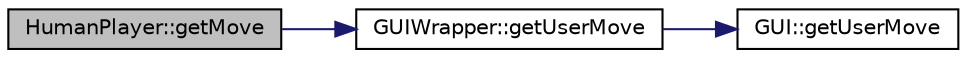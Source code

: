 digraph "HumanPlayer::getMove"
{
 // INTERACTIVE_SVG=YES
 // LATEX_PDF_SIZE
  edge [fontname="Helvetica",fontsize="10",labelfontname="Helvetica",labelfontsize="10"];
  node [fontname="Helvetica",fontsize="10",shape=record];
  rankdir="LR";
  Node1 [label="HumanPlayer::getMove",height=0.2,width=0.4,color="black", fillcolor="grey75", style="filled", fontcolor="black",tooltip="Gets the player's move during their turn."];
  Node1 -> Node2 [color="midnightblue",fontsize="10",style="solid",fontname="Helvetica"];
  Node2 [label="GUIWrapper::getUserMove",height=0.2,width=0.4,color="black", fillcolor="white", style="filled",URL="$class_g_u_i_wrapper.html#ab83260f5e55af45e6f2e283fdb651aa1",tooltip=" "];
  Node2 -> Node3 [color="midnightblue",fontsize="10",style="solid",fontname="Helvetica"];
  Node3 [label="GUI::getUserMove",height=0.2,width=0.4,color="black", fillcolor="white", style="filled",URL="$class_g_u_i.html#a90c3a671452b797db9f8ba481c84767c",tooltip="Prompts the user for their move."];
}
